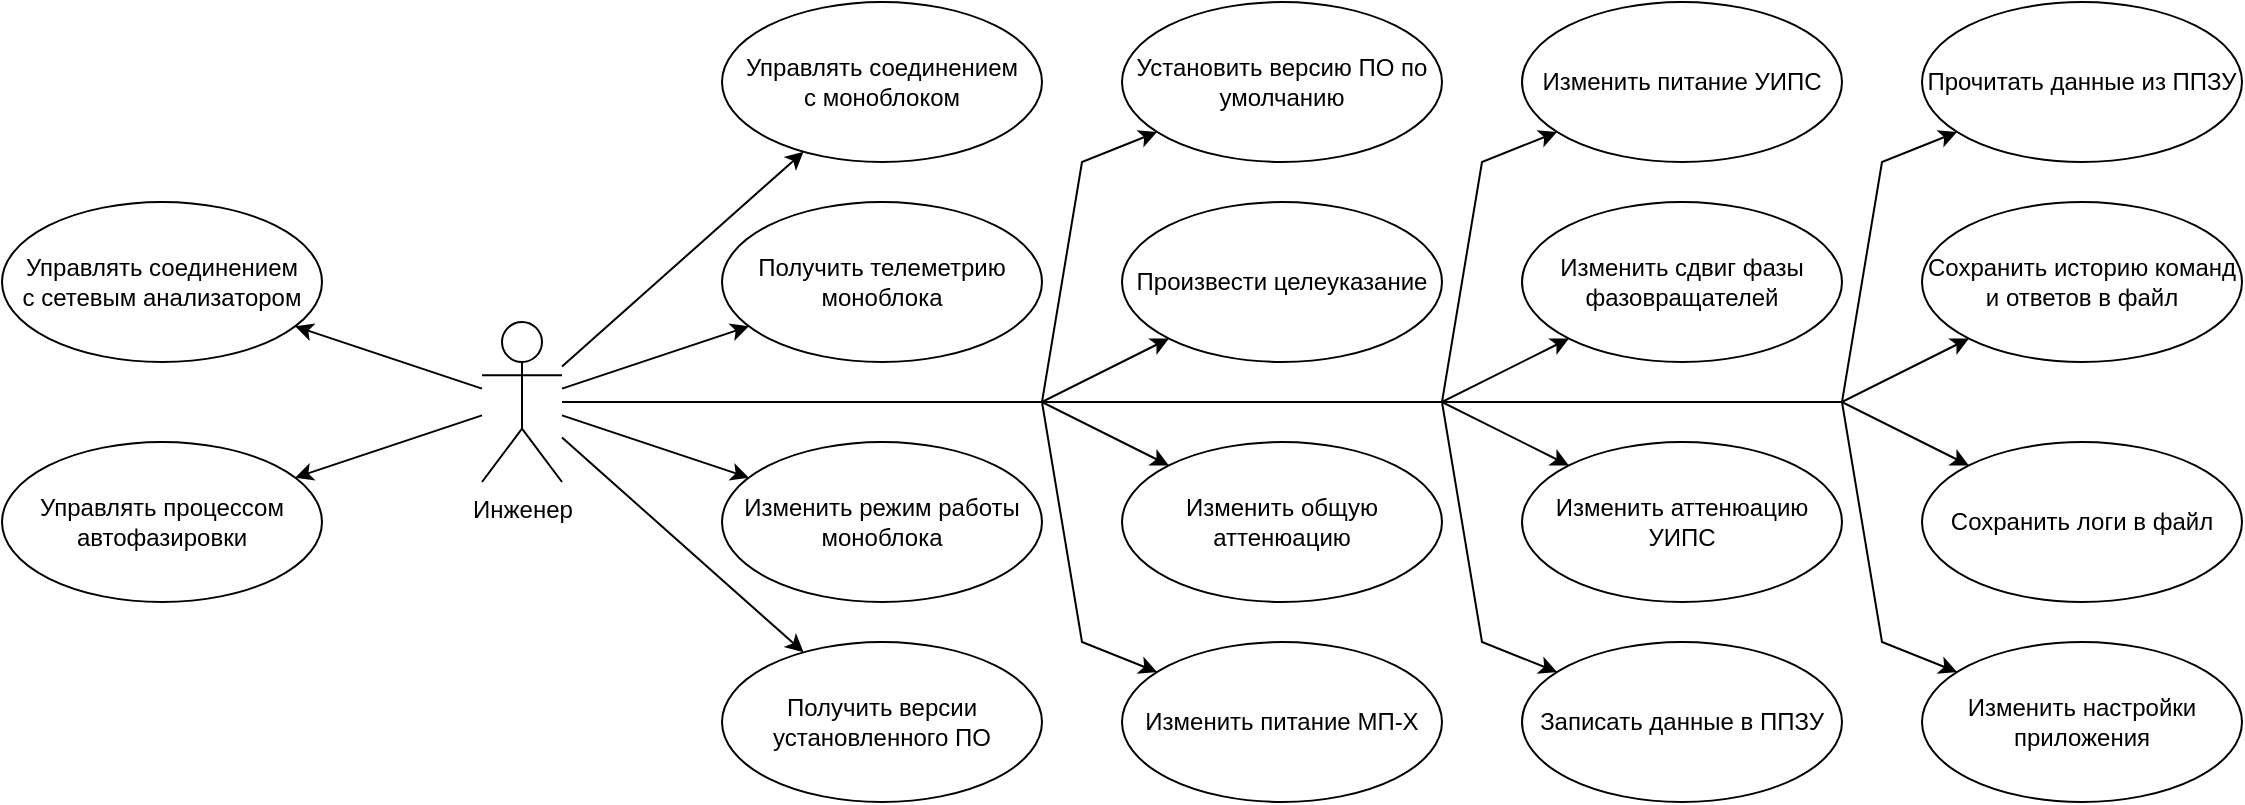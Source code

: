 <mxfile version="24.4.0" type="device">
  <diagram name="Страница — 1" id="qTVmPIFJ1zIO3Fd0YGod">
    <mxGraphModel dx="1328" dy="1037" grid="1" gridSize="10" guides="1" tooltips="1" connect="1" arrows="1" fold="1" page="0" pageScale="1" pageWidth="827" pageHeight="1169" math="0" shadow="0">
      <root>
        <mxCell id="0" />
        <mxCell id="1" parent="0" />
        <mxCell id="_hdaa0rj3oqN7H5ZS40_-3" style="rounded=0;orthogonalLoop=1;jettySize=auto;html=1;" parent="1" source="_hdaa0rj3oqN7H5ZS40_-1" target="_hdaa0rj3oqN7H5ZS40_-2" edge="1">
          <mxGeometry relative="1" as="geometry" />
        </mxCell>
        <mxCell id="_hdaa0rj3oqN7H5ZS40_-6" style="edgeStyle=none;rounded=0;orthogonalLoop=1;jettySize=auto;html=1;" parent="1" source="_hdaa0rj3oqN7H5ZS40_-1" target="_hdaa0rj3oqN7H5ZS40_-4" edge="1">
          <mxGeometry relative="1" as="geometry" />
        </mxCell>
        <mxCell id="_hdaa0rj3oqN7H5ZS40_-8" style="edgeStyle=none;rounded=0;orthogonalLoop=1;jettySize=auto;html=1;" parent="1" source="_hdaa0rj3oqN7H5ZS40_-1" target="_hdaa0rj3oqN7H5ZS40_-7" edge="1">
          <mxGeometry relative="1" as="geometry" />
        </mxCell>
        <mxCell id="_hdaa0rj3oqN7H5ZS40_-10" style="edgeStyle=none;rounded=0;orthogonalLoop=1;jettySize=auto;html=1;" parent="1" source="_hdaa0rj3oqN7H5ZS40_-1" target="_hdaa0rj3oqN7H5ZS40_-9" edge="1">
          <mxGeometry relative="1" as="geometry" />
        </mxCell>
        <mxCell id="_hdaa0rj3oqN7H5ZS40_-17" style="edgeStyle=none;rounded=0;orthogonalLoop=1;jettySize=auto;html=1;" parent="1" source="_hdaa0rj3oqN7H5ZS40_-1" target="_hdaa0rj3oqN7H5ZS40_-11" edge="1">
          <mxGeometry relative="1" as="geometry">
            <Array as="points">
              <mxPoint x="960" y="440" />
              <mxPoint x="980" y="320" />
            </Array>
          </mxGeometry>
        </mxCell>
        <mxCell id="_hdaa0rj3oqN7H5ZS40_-19" style="edgeStyle=none;rounded=0;orthogonalLoop=1;jettySize=auto;html=1;" parent="1" source="_hdaa0rj3oqN7H5ZS40_-1" target="_hdaa0rj3oqN7H5ZS40_-18" edge="1">
          <mxGeometry relative="1" as="geometry">
            <Array as="points">
              <mxPoint x="960" y="440" />
            </Array>
          </mxGeometry>
        </mxCell>
        <mxCell id="_hdaa0rj3oqN7H5ZS40_-22" style="edgeStyle=none;rounded=0;orthogonalLoop=1;jettySize=auto;html=1;" parent="1" source="_hdaa0rj3oqN7H5ZS40_-1" target="_hdaa0rj3oqN7H5ZS40_-20" edge="1">
          <mxGeometry relative="1" as="geometry">
            <Array as="points">
              <mxPoint x="960" y="440" />
            </Array>
          </mxGeometry>
        </mxCell>
        <mxCell id="_hdaa0rj3oqN7H5ZS40_-24" style="edgeStyle=none;rounded=0;orthogonalLoop=1;jettySize=auto;html=1;" parent="1" source="_hdaa0rj3oqN7H5ZS40_-1" target="_hdaa0rj3oqN7H5ZS40_-23" edge="1">
          <mxGeometry relative="1" as="geometry">
            <Array as="points">
              <mxPoint x="960" y="440" />
              <mxPoint x="980" y="560" />
            </Array>
          </mxGeometry>
        </mxCell>
        <mxCell id="_hdaa0rj3oqN7H5ZS40_-26" style="edgeStyle=none;rounded=0;orthogonalLoop=1;jettySize=auto;html=1;" parent="1" source="_hdaa0rj3oqN7H5ZS40_-1" target="_hdaa0rj3oqN7H5ZS40_-25" edge="1">
          <mxGeometry relative="1" as="geometry">
            <Array as="points">
              <mxPoint x="1160" y="440" />
              <mxPoint x="1180" y="320" />
            </Array>
          </mxGeometry>
        </mxCell>
        <mxCell id="_hdaa0rj3oqN7H5ZS40_-28" style="edgeStyle=none;rounded=0;orthogonalLoop=1;jettySize=auto;html=1;" parent="1" source="_hdaa0rj3oqN7H5ZS40_-1" target="_hdaa0rj3oqN7H5ZS40_-27" edge="1">
          <mxGeometry relative="1" as="geometry">
            <Array as="points">
              <mxPoint x="1160" y="440" />
            </Array>
          </mxGeometry>
        </mxCell>
        <mxCell id="_hdaa0rj3oqN7H5ZS40_-30" style="edgeStyle=none;rounded=0;orthogonalLoop=1;jettySize=auto;html=1;" parent="1" source="_hdaa0rj3oqN7H5ZS40_-1" target="_hdaa0rj3oqN7H5ZS40_-29" edge="1">
          <mxGeometry relative="1" as="geometry">
            <Array as="points">
              <mxPoint x="1160" y="440" />
            </Array>
          </mxGeometry>
        </mxCell>
        <mxCell id="_hdaa0rj3oqN7H5ZS40_-32" style="edgeStyle=none;rounded=0;orthogonalLoop=1;jettySize=auto;html=1;" parent="1" source="_hdaa0rj3oqN7H5ZS40_-1" target="_hdaa0rj3oqN7H5ZS40_-31" edge="1">
          <mxGeometry relative="1" as="geometry">
            <Array as="points">
              <mxPoint x="1160" y="440" />
              <mxPoint x="1180" y="560" />
            </Array>
          </mxGeometry>
        </mxCell>
        <mxCell id="_hdaa0rj3oqN7H5ZS40_-34" style="edgeStyle=none;rounded=0;orthogonalLoop=1;jettySize=auto;html=1;" parent="1" source="_hdaa0rj3oqN7H5ZS40_-1" target="_hdaa0rj3oqN7H5ZS40_-33" edge="1">
          <mxGeometry relative="1" as="geometry">
            <Array as="points">
              <mxPoint x="1360" y="440" />
              <mxPoint x="1380" y="320" />
            </Array>
          </mxGeometry>
        </mxCell>
        <mxCell id="_hdaa0rj3oqN7H5ZS40_-36" style="edgeStyle=none;rounded=0;orthogonalLoop=1;jettySize=auto;html=1;" parent="1" source="_hdaa0rj3oqN7H5ZS40_-1" target="_hdaa0rj3oqN7H5ZS40_-35" edge="1">
          <mxGeometry relative="1" as="geometry">
            <Array as="points">
              <mxPoint x="1360" y="440" />
            </Array>
          </mxGeometry>
        </mxCell>
        <mxCell id="_hdaa0rj3oqN7H5ZS40_-38" style="edgeStyle=none;rounded=0;orthogonalLoop=1;jettySize=auto;html=1;" parent="1" source="_hdaa0rj3oqN7H5ZS40_-1" target="_hdaa0rj3oqN7H5ZS40_-37" edge="1">
          <mxGeometry relative="1" as="geometry">
            <Array as="points">
              <mxPoint x="1360" y="440" />
            </Array>
          </mxGeometry>
        </mxCell>
        <mxCell id="_hdaa0rj3oqN7H5ZS40_-40" style="edgeStyle=none;rounded=0;orthogonalLoop=1;jettySize=auto;html=1;" parent="1" source="_hdaa0rj3oqN7H5ZS40_-1" target="_hdaa0rj3oqN7H5ZS40_-39" edge="1">
          <mxGeometry relative="1" as="geometry">
            <Array as="points">
              <mxPoint x="1360" y="440" />
              <mxPoint x="1380" y="560" />
            </Array>
          </mxGeometry>
        </mxCell>
        <mxCell id="zi7O4V8-YFxJjdgTQrte-3" style="edgeStyle=none;rounded=0;orthogonalLoop=1;jettySize=auto;html=1;" edge="1" parent="1" source="_hdaa0rj3oqN7H5ZS40_-1" target="zi7O4V8-YFxJjdgTQrte-1">
          <mxGeometry relative="1" as="geometry" />
        </mxCell>
        <mxCell id="zi7O4V8-YFxJjdgTQrte-5" style="edgeStyle=none;rounded=0;orthogonalLoop=1;jettySize=auto;html=1;" edge="1" parent="1" source="_hdaa0rj3oqN7H5ZS40_-1" target="zi7O4V8-YFxJjdgTQrte-4">
          <mxGeometry relative="1" as="geometry" />
        </mxCell>
        <mxCell id="_hdaa0rj3oqN7H5ZS40_-1" value="Инженер" style="shape=umlActor;verticalLabelPosition=bottom;verticalAlign=top;html=1;outlineConnect=0;" parent="1" vertex="1">
          <mxGeometry x="680" y="400" width="40" height="80" as="geometry" />
        </mxCell>
        <mxCell id="_hdaa0rj3oqN7H5ZS40_-2" value="Управлять соединением&lt;div&gt;с моноблоком&lt;/div&gt;" style="ellipse;whiteSpace=wrap;html=1;" parent="1" vertex="1">
          <mxGeometry x="800" y="240" width="160" height="80" as="geometry" />
        </mxCell>
        <mxCell id="_hdaa0rj3oqN7H5ZS40_-4" value="Получить телеметрию моноблока" style="ellipse;whiteSpace=wrap;html=1;" parent="1" vertex="1">
          <mxGeometry x="800" y="340" width="160" height="80" as="geometry" />
        </mxCell>
        <mxCell id="_hdaa0rj3oqN7H5ZS40_-7" value="Изменить режим работы моноблока" style="ellipse;whiteSpace=wrap;html=1;" parent="1" vertex="1">
          <mxGeometry x="800" y="460" width="160" height="80" as="geometry" />
        </mxCell>
        <mxCell id="_hdaa0rj3oqN7H5ZS40_-9" value="Получить версии установленного ПО" style="ellipse;whiteSpace=wrap;html=1;" parent="1" vertex="1">
          <mxGeometry x="800" y="560" width="160" height="80" as="geometry" />
        </mxCell>
        <mxCell id="_hdaa0rj3oqN7H5ZS40_-11" value="Установить версию ПО по умолчанию" style="ellipse;whiteSpace=wrap;html=1;" parent="1" vertex="1">
          <mxGeometry x="1000" y="240" width="160" height="80" as="geometry" />
        </mxCell>
        <mxCell id="_hdaa0rj3oqN7H5ZS40_-18" value="Произвести целеуказание" style="ellipse;whiteSpace=wrap;html=1;" parent="1" vertex="1">
          <mxGeometry x="1000" y="340" width="160" height="80" as="geometry" />
        </mxCell>
        <mxCell id="_hdaa0rj3oqN7H5ZS40_-20" value="Изменить общую аттенюацию" style="ellipse;whiteSpace=wrap;html=1;" parent="1" vertex="1">
          <mxGeometry x="1000" y="460" width="160" height="80" as="geometry" />
        </mxCell>
        <mxCell id="_hdaa0rj3oqN7H5ZS40_-23" value="Изменить питание МП-Х" style="ellipse;whiteSpace=wrap;html=1;" parent="1" vertex="1">
          <mxGeometry x="1000" y="560" width="160" height="80" as="geometry" />
        </mxCell>
        <mxCell id="_hdaa0rj3oqN7H5ZS40_-25" value="Изменить питание УИПС" style="ellipse;whiteSpace=wrap;html=1;" parent="1" vertex="1">
          <mxGeometry x="1200" y="240" width="160" height="80" as="geometry" />
        </mxCell>
        <mxCell id="_hdaa0rj3oqN7H5ZS40_-27" value="Изменить сдвиг фазы фазовращателей" style="ellipse;whiteSpace=wrap;html=1;" parent="1" vertex="1">
          <mxGeometry x="1200" y="340" width="160" height="80" as="geometry" />
        </mxCell>
        <mxCell id="_hdaa0rj3oqN7H5ZS40_-29" value="Изменить аттенюацию УИПС" style="ellipse;whiteSpace=wrap;html=1;" parent="1" vertex="1">
          <mxGeometry x="1200" y="460" width="160" height="80" as="geometry" />
        </mxCell>
        <mxCell id="_hdaa0rj3oqN7H5ZS40_-31" value="Записать данные в ППЗУ" style="ellipse;whiteSpace=wrap;html=1;" parent="1" vertex="1">
          <mxGeometry x="1200" y="560" width="160" height="80" as="geometry" />
        </mxCell>
        <mxCell id="_hdaa0rj3oqN7H5ZS40_-33" value="Прочитать данные из ППЗУ" style="ellipse;whiteSpace=wrap;html=1;" parent="1" vertex="1">
          <mxGeometry x="1400" y="240" width="160" height="80" as="geometry" />
        </mxCell>
        <mxCell id="_hdaa0rj3oqN7H5ZS40_-35" value="Сохранить историю команд и ответов в файл" style="ellipse;whiteSpace=wrap;html=1;" parent="1" vertex="1">
          <mxGeometry x="1400" y="340" width="160" height="80" as="geometry" />
        </mxCell>
        <mxCell id="_hdaa0rj3oqN7H5ZS40_-37" value="Сохранить логи в файл" style="ellipse;whiteSpace=wrap;html=1;" parent="1" vertex="1">
          <mxGeometry x="1400" y="460" width="160" height="80" as="geometry" />
        </mxCell>
        <mxCell id="_hdaa0rj3oqN7H5ZS40_-39" value="Изменить настройки приложения" style="ellipse;whiteSpace=wrap;html=1;" parent="1" vertex="1">
          <mxGeometry x="1400" y="560" width="160" height="80" as="geometry" />
        </mxCell>
        <mxCell id="zi7O4V8-YFxJjdgTQrte-1" value="Управлять соединением&lt;div&gt;с сетевым анализатором&lt;/div&gt;" style="ellipse;whiteSpace=wrap;html=1;" vertex="1" parent="1">
          <mxGeometry x="440" y="340" width="160" height="80" as="geometry" />
        </mxCell>
        <mxCell id="zi7O4V8-YFxJjdgTQrte-4" value="Управлять процессом автофазировки" style="ellipse;whiteSpace=wrap;html=1;" vertex="1" parent="1">
          <mxGeometry x="440" y="460" width="160" height="80" as="geometry" />
        </mxCell>
      </root>
    </mxGraphModel>
  </diagram>
</mxfile>
